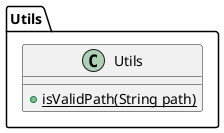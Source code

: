 @startuml
Package "Utils"{
    class Utils {
        + {static} isValidPath(String path)
    }
}
@enduml